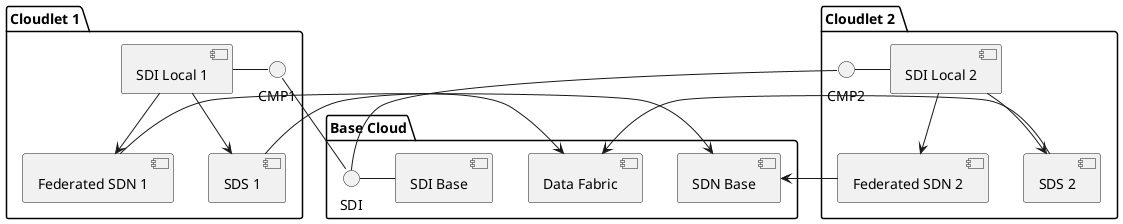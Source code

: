 @startuml

package "Base Cloud" {
SDI - [SDI Base]
[SDI Base]
[SDN Base]
[Data Fabric]
}

package "Cloudlet 1" {
CMP1 - [SDI Local 1]
[SDI Local 1] --> [Federated SDN 1]
[SDI Local 1] --> [SDS 1]
[Federated SDN 1] -> [SDN Base]
[SDS 1] -> [Data Fabric]
CMP1 - [SDI]
}

package "Cloudlet 2 " {
CMP2 - [SDI Local 2]
[SDI Local 2] --> [Federated SDN 2]
[SDI Local 2] --> [SDS 2]
[Federated SDN 2] -> [SDN Base]
[SDS 2] -> [Data Fabric]
CMP2 - [SDI]
}

@enduml
